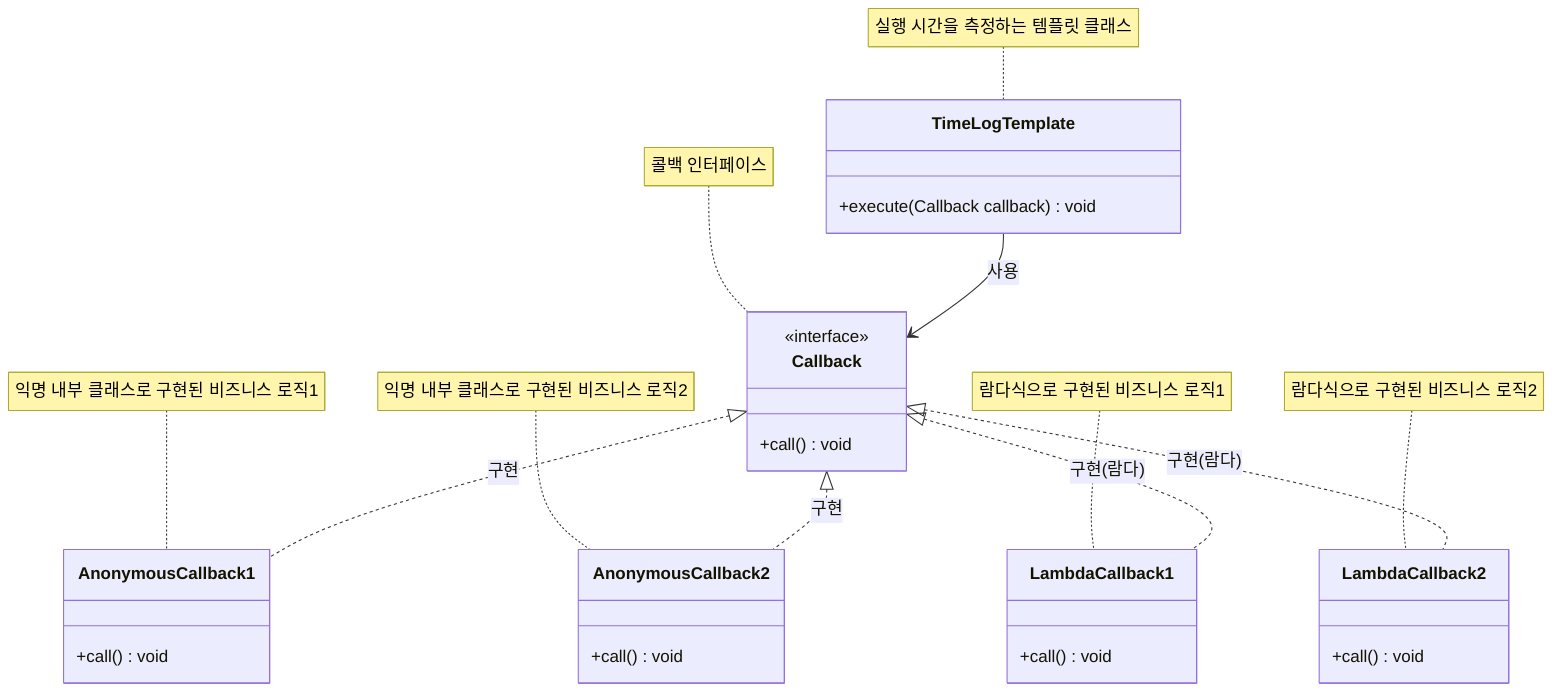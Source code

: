 classDiagram
    class TimeLogTemplate {
        +execute(Callback callback) void
    }
    
    class Callback {
        <<interface>>
        +call() void
    }
    
    class AnonymousCallback1 {
        +call() void
    }
    
    class AnonymousCallback2 {
        +call() void
    }
    
    class LambdaCallback1 {
        +call() void
    }
    
    class LambdaCallback2 {
        +call() void
    }
    
    TimeLogTemplate --> Callback : 사용
    Callback <|.. AnonymousCallback1 : 구현
    Callback <|.. AnonymousCallback2 : 구현
    Callback <|.. LambdaCallback1 : 구현(람다)
    Callback <|.. LambdaCallback2 : 구현(람다)
    
    note for TimeLogTemplate "실행 시간을 측정하는 템플릿 클래스"
    note for Callback "콜백 인터페이스"
    note for AnonymousCallback1 "익명 내부 클래스로 구현된 비즈니스 로직1"
    note for AnonymousCallback2 "익명 내부 클래스로 구현된 비즈니스 로직2"
    note for LambdaCallback1 "람다식으로 구현된 비즈니스 로직1"
    note for LambdaCallback2 "람다식으로 구현된 비즈니스 로직2"